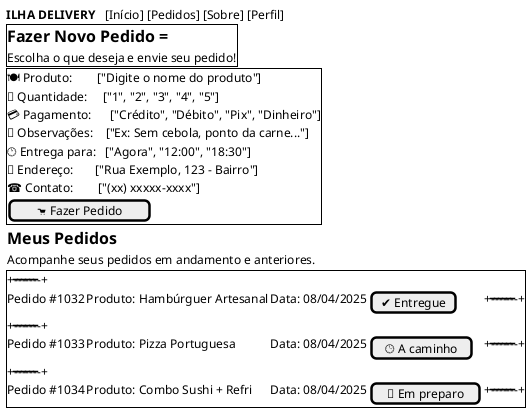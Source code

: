 @startsalt Pedidos 
{

{T
  | **ILHA DELIVERY**         | [Início] [Pedidos] [Sobre] [Perfil] |
}

{^
  = Fazer Novo Pedido =
  Escolha o que deseja e envie seu pedido!
}

{+
  🍽️ Produto:        ["Digite o nome do produto"]
  🧾 Quantidade:     ["1", "2", "3", "4", "5"]
  💳 Pagamento:      ["Crédito", "Débito", "Pix", "Dinheiro"]
  📝 Observações:    ["Ex: Sem cebola, ponto da carne..."]
  🕐 Entrega para:   ["Agora", "12:00", "18:30"]
  📍 Endereço:       ["Rua Exemplo, 123 - Bairro"]
  ☎️ Contato:        ["(xx) xxxxx-xxxx"]

  [ <&cart> Fazer Pedido ]
}

{
  = Meus Pedidos 
  Acompanhe seus pedidos em andamento e anteriores.
}

{+
  +-------------------------------+
  | Pedido #1032                 |
  | Produto: Hambúrguer Artesanal|
  | Data: 08/04/2025             |
  | [✔ Entregue]                 |
  +-------------------------------+

  +-------------------------------+
  | Pedido #1033                 |
  | Produto: Pizza Portuguesa    |
  | Data: 08/04/2025             |
  | [🕒 A caminho]               |
  +-------------------------------+

  +-------------------------------+
  | Pedido #1034                 |
  | Produto: Combo Sushi + Refri |
  | Data: 08/04/2025             |
  | [🍳 Em preparo]              |
  +-------------------------------+
}
}
@endsalt
